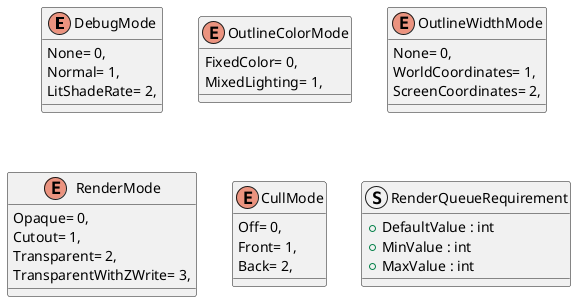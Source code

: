 @startuml
enum DebugMode {
    None= 0,
    Normal= 1,
    LitShadeRate= 2,
}
enum OutlineColorMode {
    FixedColor= 0,
    MixedLighting= 1,
}
enum OutlineWidthMode {
    None= 0,
    WorldCoordinates= 1,
    ScreenCoordinates= 2,
}
enum RenderMode {
    Opaque= 0,
    Cutout= 1,
    Transparent= 2,
    TransparentWithZWrite= 3,
}
enum CullMode {
    Off= 0,
    Front= 1,
    Back= 2,
}
struct RenderQueueRequirement {
    + DefaultValue : int
    + MinValue : int
    + MaxValue : int
}
@enduml
